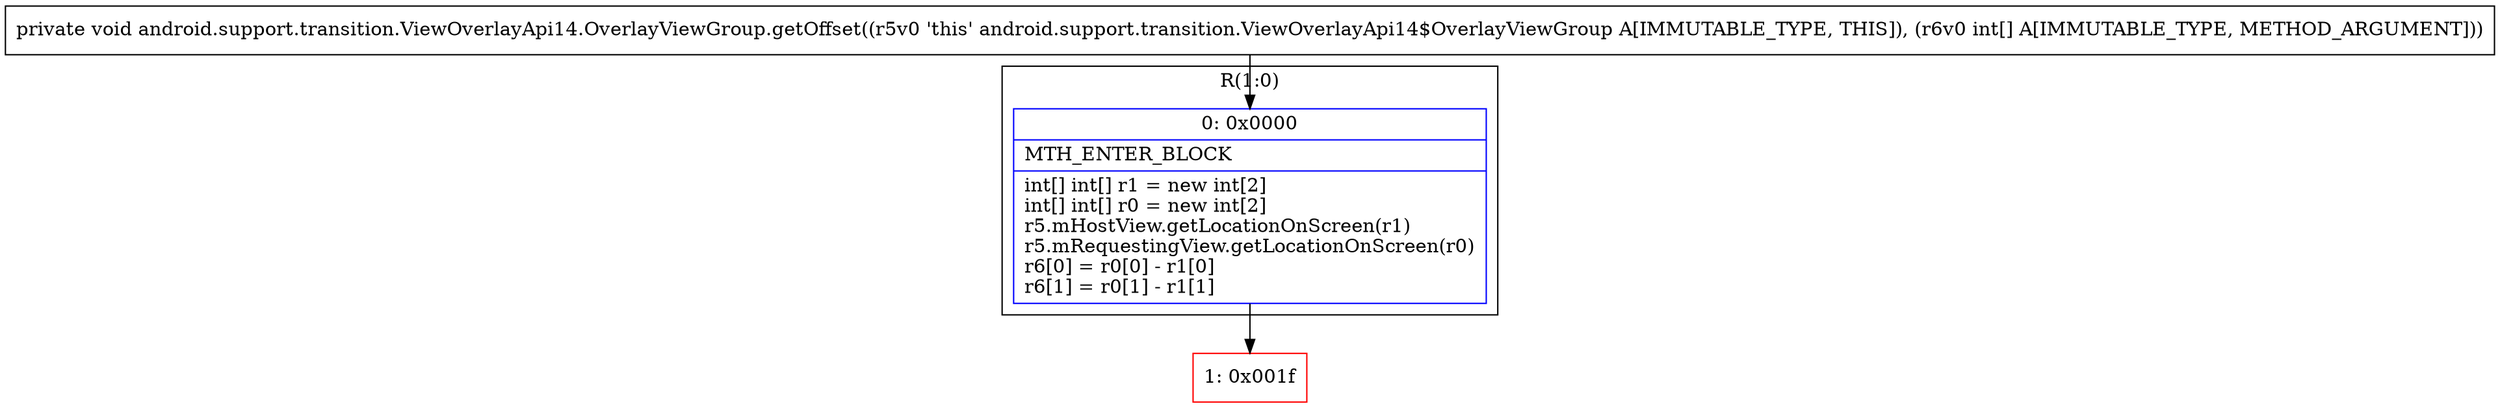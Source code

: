 digraph "CFG forandroid.support.transition.ViewOverlayApi14.OverlayViewGroup.getOffset([I)V" {
subgraph cluster_Region_878798548 {
label = "R(1:0)";
node [shape=record,color=blue];
Node_0 [shape=record,label="{0\:\ 0x0000|MTH_ENTER_BLOCK\l|int[] int[] r1 = new int[2]\lint[] int[] r0 = new int[2]\lr5.mHostView.getLocationOnScreen(r1)\lr5.mRequestingView.getLocationOnScreen(r0)\lr6[0] = r0[0] \- r1[0]\lr6[1] = r0[1] \- r1[1]\l}"];
}
Node_1 [shape=record,color=red,label="{1\:\ 0x001f}"];
MethodNode[shape=record,label="{private void android.support.transition.ViewOverlayApi14.OverlayViewGroup.getOffset((r5v0 'this' android.support.transition.ViewOverlayApi14$OverlayViewGroup A[IMMUTABLE_TYPE, THIS]), (r6v0 int[] A[IMMUTABLE_TYPE, METHOD_ARGUMENT])) }"];
MethodNode -> Node_0;
Node_0 -> Node_1;
}

